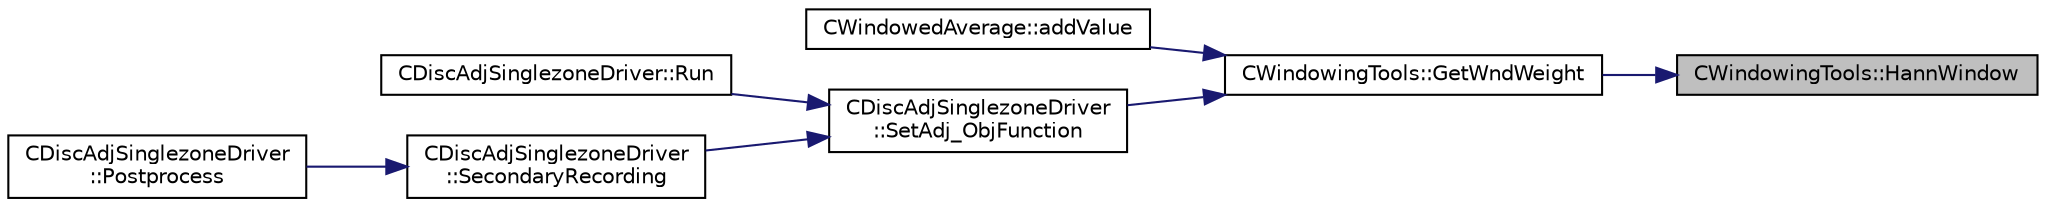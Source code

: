 digraph "CWindowingTools::HannWindow"
{
 // LATEX_PDF_SIZE
  edge [fontname="Helvetica",fontsize="10",labelfontname="Helvetica",labelfontsize="10"];
  node [fontname="Helvetica",fontsize="10",shape=record];
  rankdir="RL";
  Node1 [label="CWindowingTools::HannWindow",height=0.2,width=0.4,color="black", fillcolor="grey75", style="filled", fontcolor="black",tooltip="Returns the value of the Hann-window function at time-step curTimeIter with given end-time endTimeIte..."];
  Node1 -> Node2 [dir="back",color="midnightblue",fontsize="10",style="solid",fontname="Helvetica"];
  Node2 [label="CWindowingTools::GetWndWeight",height=0.2,width=0.4,color="black", fillcolor="white", style="filled",URL="$classCWindowingTools.html#a9129498e6544bd3ebe300d5e10bf0bad",tooltip="Returns the value of a windowing function given by windowId at time-step curTimeIter with given time-..."];
  Node2 -> Node3 [dir="back",color="midnightblue",fontsize="10",style="solid",fontname="Helvetica"];
  Node3 [label="CWindowedAverage::addValue",height=0.2,width=0.4,color="black", fillcolor="white", style="filled",URL="$classCWindowedAverage.html#a0b75482908c334736ddbd133ee5c99d0",tooltip="Adds the instantaneous output of the current iteration to the values-vector, if the current iteration..."];
  Node2 -> Node4 [dir="back",color="midnightblue",fontsize="10",style="solid",fontname="Helvetica"];
  Node4 [label="CDiscAdjSinglezoneDriver\l::SetAdj_ObjFunction",height=0.2,width=0.4,color="black", fillcolor="white", style="filled",URL="$classCDiscAdjSinglezoneDriver.html#a0571875142f9cd223d696bc10d4d1c9e",tooltip="Initialize the adjoint value of the objective function."];
  Node4 -> Node5 [dir="back",color="midnightblue",fontsize="10",style="solid",fontname="Helvetica"];
  Node5 [label="CDiscAdjSinglezoneDriver::Run",height=0.2,width=0.4,color="black", fillcolor="white", style="filled",URL="$classCDiscAdjSinglezoneDriver.html#a8f953f7bd46ee86ade056068e5eb2419",tooltip="Run a single iteration of the discrete adjoint solver with a single zone."];
  Node4 -> Node6 [dir="back",color="midnightblue",fontsize="10",style="solid",fontname="Helvetica"];
  Node6 [label="CDiscAdjSinglezoneDriver\l::SecondaryRecording",height=0.2,width=0.4,color="black", fillcolor="white", style="filled",URL="$classCDiscAdjSinglezoneDriver.html#ad328a74dd89ed2e335b22c4bf2b53cb0",tooltip="Record the secondary computational path."];
  Node6 -> Node7 [dir="back",color="midnightblue",fontsize="10",style="solid",fontname="Helvetica"];
  Node7 [label="CDiscAdjSinglezoneDriver\l::Postprocess",height=0.2,width=0.4,color="black", fillcolor="white", style="filled",URL="$classCDiscAdjSinglezoneDriver.html#a8646cc443849a97868c59003066bb850",tooltip="Postprocess the adjoint iteration for ZONE_0."];
}
